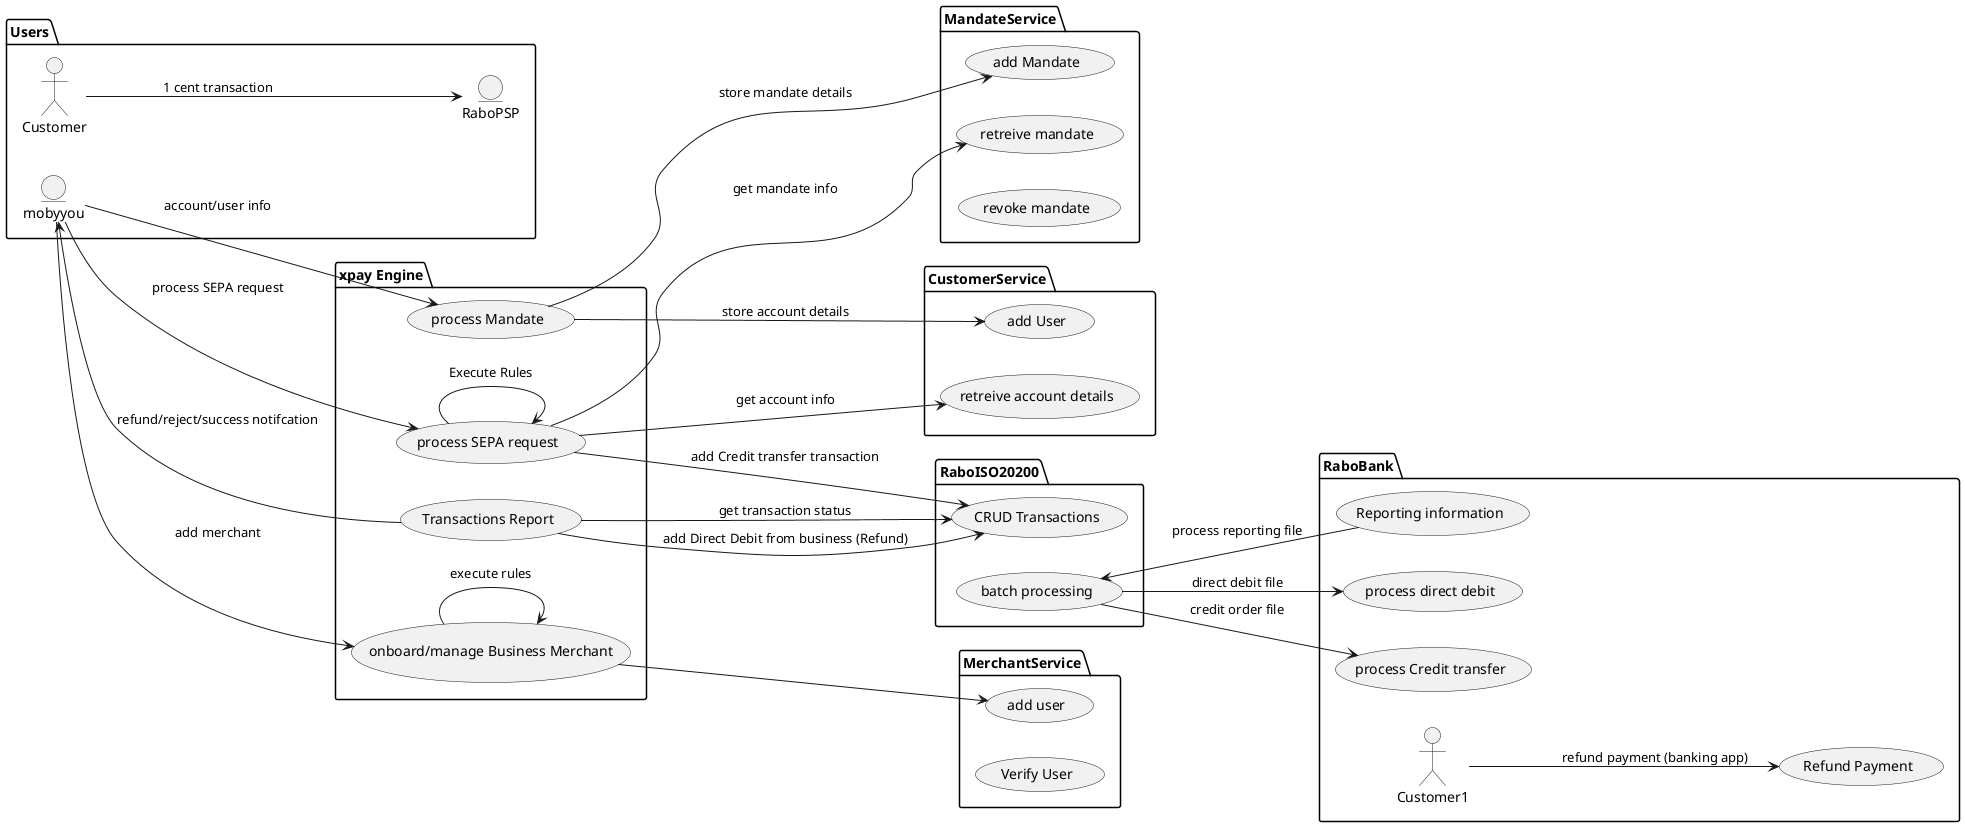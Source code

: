 @startuml
left to right direction

package RaboBank{
usecase "process direct debit" as UC9
usecase "process Credit transfer" as UC10
usecase "Refund Payment"  as UC11
usecase "Reporting information" as UC12
actor Customer1
}
package Users {
  entity mobyyou as c
  entity RaboPSP as rabo
  actor "Customer" as Customer
}
package "xpay Engine"{

  usecase "process Mandate" as processmandate
  usecase "process SEPA request" as UC3
  usecase "Transactions Report" as UC4a
  usecase "onboard/manage Business Merchant" as onboarding


}
package MandateService{
  usecase "add Mandate" as addmandate
  usecase "retreive mandate"
  usecase "revoke mandate" as UC2
  }

package CustomerService{
  usecase "add User"
  usecase "retreive account details"
}
package MerchantService{
  usecase "add user" as addusermerchant
  usecase "Verify User"
}
package RaboISO20200{
  usecase "CRUD Transactions" as UC5
  usecase "batch processing"  as UCbp
}


Customer --> rabo: 1 cent transaction
processmandate-->addmandate : store mandate details
processmandate-->"add User": store account details
c-->processmandate : account/user info
c -->UC3 : process SEPA request
UC3-->"retreive account details": get account info
UC3-->"retreive mandate" :get mandate info
UC3-->UC3 : Execute Rules
UC4a-->UC5: get transaction status
UC3-->UC5 : add Credit transfer transaction
UCbp-->UC9: direct debit file
UCbp-->UC10: credit order file
UC12-->UCbp :process reporting file
Customer1-->UC11: refund payment (banking app)
UC4a-->UC5 : add Direct Debit from business (Refund)
onboarding-->onboarding: execute rules
onboarding--> addusermerchant
UC4a-->c:refund/reject/success notifcation
c-->onboarding: add merchant
@enduml